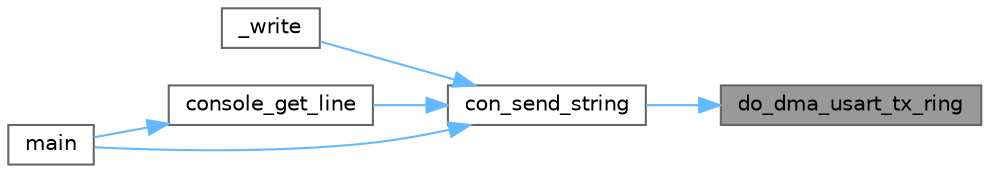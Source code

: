 digraph "do_dma_usart_tx_ring"
{
 // LATEX_PDF_SIZE
  bgcolor="transparent";
  edge [fontname=Helvetica,fontsize=10,labelfontname=Helvetica,labelfontsize=10];
  node [fontname=Helvetica,fontsize=10,shape=box,height=0.2,width=0.4];
  rankdir="RL";
  Node1 [label="do_dma_usart_tx_ring",height=0.2,width=0.4,color="gray40", fillcolor="grey60", style="filled", fontcolor="black",tooltip="If DMA is idle, it will be set to the \"get pointer\" of the uart_tx_ring."];
  Node1 -> Node2 [dir="back",color="steelblue1",style="solid"];
  Node2 [label="con_send_string",height=0.2,width=0.4,color="grey40", fillcolor="white", style="filled",URL="$serial_8c.html#ac54f6c904c1b78cc33e6d94d8b7e1aa1",tooltip="Send a ASCIIZ string to serial (up to 127 chars) to console buffer and starts sending...."];
  Node2 -> Node3 [dir="back",color="steelblue1",style="solid"];
  Node3 [label="_write",height=0.2,width=0.4,color="grey40", fillcolor="white", style="filled",URL="$serial_8c.html#aa025a12d45f60c7d0eae249e61f0c7f9",tooltip="To be used with printf."];
  Node2 -> Node4 [dir="back",color="steelblue1",style="solid"];
  Node4 [label="console_get_line",height=0.2,width=0.4,color="grey40", fillcolor="white", style="filled",URL="$serial_8c.html#ad3cf01248042f557929d1096a6b823a6",tooltip="Read a line from console. It is a blocking function."];
  Node4 -> Node5 [dir="back",color="steelblue1",style="solid"];
  Node5 [label="main",height=0.2,width=0.4,color="grey40", fillcolor="white", style="filled",URL="$tester-ps2-msx_8cpp.html#a840291bc02cba5474a4cb46a9b9566fe",tooltip=" "];
  Node2 -> Node5 [dir="back",color="steelblue1",style="solid"];
}
